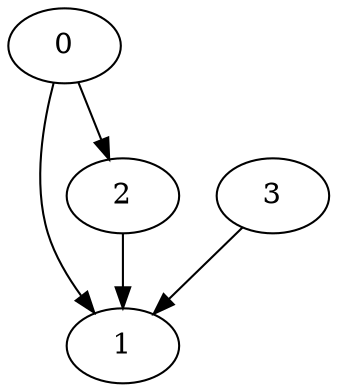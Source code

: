 digraph G{
   0[input=false,output=false];
   1[input=false,output=false];
   2[input=false,output=false];
   3[input=false,output=false];
   0->1;
   0->2;
   2->1;
   3->1;
}